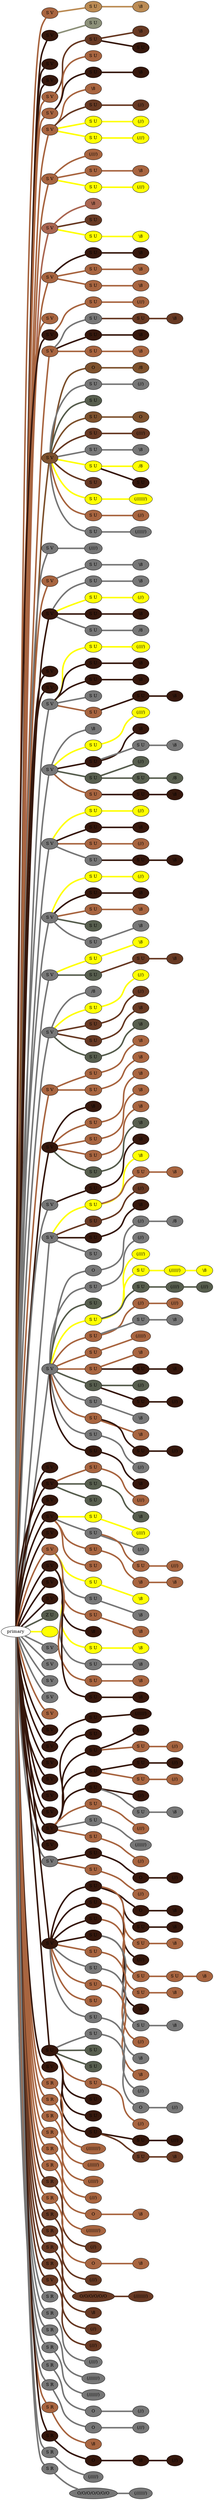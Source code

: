 graph {
 graph [rankdir=LR]
"primary" -- "1" [penwidth=5,color="#A86540"]
"1" [label="S V", style=filled, fillcolor="#A86540"]
"1" -- "1s1" [penwidth=5,color="#BB8B54"]
"1s1" [label="S U", style=filled, fillcolor="#BB8B54"]
"1s1" -- "1s1:0" [penwidth=5,color="#BB8B54"]
"1s1:0" [label="\\8", style=filled, fillcolor="#BB8B54"]
"primary" -- "2" [penwidth=5,color="#35170C"]
"2" [label="S V", style=filled, fillcolor="#35170C"]
"2" -- "2s1" [penwidth=5,color="#8D917A"]
"2s1" [label="S U", style=filled, fillcolor="#8D917A"]
"primary" -- "3" [penwidth=5,color="#35170C"]
"3" [label="S V", style=filled, fillcolor="#35170C"]
"primary" -- "4" [penwidth=5,color="#35170C"]
"4" [label="S V", style=filled, fillcolor="#35170C"]
"primary" -- "5" [penwidth=5,color="#A86540"]
"5" [label="S V", style=filled, fillcolor="#A86540"]
"5" -- "5s1" [penwidth=5,color="#673923"]
"5s1" [label="S U", style=filled, fillcolor="#673923"]
"5s1" -- "5s1:0" [penwidth=5,color="#673923"]
"5s1:0" [label="\\8", style=filled, fillcolor="#673923"]
"5s1" -- "5s1s1" [penwidth=5,color="#35170C"]
"5s1s1" [label="S U", style=filled, fillcolor="#35170C"]
"primary" -- "6" [penwidth=5,color="#A86540"]
"6" [label="S V", style=filled, fillcolor="#A86540"]
"6" -- "6s1" [penwidth=5,color="#A86540"]
"6s1" [label="S U", style=filled, fillcolor="#A86540"]
"6" -- "6s2" [penwidth=5,color="#35170C"]
"6s2" [label="S U", style=filled, fillcolor="#35170C"]
"6s2" -- "6s2:0" [penwidth=5,color="#35170C"]
"6s2:0" [label="\\8", style=filled, fillcolor="#35170C"]
"primary" -- "7" [penwidth=5,color="#A86540"]
"7" [label="S V", style=filled, fillcolor="#A86540"]
"7" -- "7:0" [penwidth=5,color="#A86540"]
"7:0" [label="\\8", style=filled, fillcolor="#A86540"]
"7" -- "7s1" [penwidth=5,color="#673923"]
"7s1" [label="S U", style=filled, fillcolor="#673923"]
"7s1" -- "7s1:0" [penwidth=5,color="#673923"]
"7s1:0" [label="(//)", style=filled, fillcolor="#673923"]
"7" -- "7s2" [penwidth=5,color=yellow]
"7s2" [label="S U", style=filled, fillcolor=yellow]
"7s2" -- "7s2:0" [penwidth=5,color=yellow]
"7s2:0" [label="(//)", style=filled, fillcolor=yellow]
"7" -- "7s3" [penwidth=5,color=yellow]
"7s3" [label="S U", style=filled, fillcolor=yellow]
"7s3" -- "7s3:0" [penwidth=5,color=yellow]
"7s3:0" [label="(///)", style=filled, fillcolor=yellow]
"primary" -- "8" [penwidth=5,color="#A86540"]
"8" [label="S V", style=filled, fillcolor="#A86540"]
"8" -- "8:0" [penwidth=5,color="#A86540"]
"8:0" [label="(////)", style=filled, fillcolor="#A86540"]
"8" -- "8s1" [penwidth=5,color="#A86540"]
"8s1" [label="S U", style=filled, fillcolor="#A86540"]
"8s1" -- "8s1:0" [penwidth=5,color="#A86540"]
"8s1:0" [label="\\8", style=filled, fillcolor="#A86540"]
"8" -- "8s2" [penwidth=5,color=yellow]
"8s2" [label="S U", style=filled, fillcolor=yellow]
"8s2" -- "8s2:0" [penwidth=5,color=yellow]
"8s2:0" [label="(///)", style=filled, fillcolor=yellow]
"primary" -- "9" [penwidth=5,color="#AA6651"]
"9" [label="S V", style=filled, fillcolor="#AA6651"]
"9" -- "9:0" [penwidth=5,color="#AA6651"]
"9:0" [label="\\8", style=filled, fillcolor="#AA6651"]
"9" -- "9s1" [penwidth=5,color="#673923"]
"9s1" [label="S U", style=filled, fillcolor="#673923"]
"9" -- "9s2" [penwidth=5,color=yellow]
"9s2" [label="S U", style=filled, fillcolor=yellow]
"9s2" -- "9s2:0" [penwidth=5,color=yellow]
"9s2:0" [label="\\8", style=filled, fillcolor=yellow]
"primary" -- "10" [penwidth=5,color="#A86540"]
"10" [label="S V", style=filled, fillcolor="#A86540"]
"10" -- "10s1" [penwidth=5,color="#35170C"]
"10s1" [label="S U", style=filled, fillcolor="#35170C"]
"10s1" -- "10s1:0" [penwidth=5,color="#35170C"]
"10s1:0" [label="\\8", style=filled, fillcolor="#35170C"]
"10" -- "10s2" [penwidth=5,color="#A86540"]
"10s2" [label="S U", style=filled, fillcolor="#A86540"]
"10s2" -- "10s2:0" [penwidth=5,color="#A86540"]
"10s2:0" [label="\\8", style=filled, fillcolor="#A86540"]
"10" -- "10s3" [penwidth=5,color="#A86540"]
"10s3" [label="S U", style=filled, fillcolor="#A86540"]
"10s3" -- "10s3:0" [penwidth=5,color="#A86540"]
"10s3:0" [label="\\8", style=filled, fillcolor="#A86540"]
"primary" -- "11" [penwidth=5,color="#A86540"]
"11" [label="S V", style=filled, fillcolor="#A86540"]
"primary" -- "12" [penwidth=5,color="#35170C"]
"12" [label="S V", style=filled, fillcolor="#35170C"]
"12" -- "12s1" [penwidth=5,color="#A86540"]
"12s1" [label="S U", style=filled, fillcolor="#A86540"]
"12s1" -- "12s1:0" [penwidth=5,color="#A86540"]
"12s1:0" [label="(///)", style=filled, fillcolor="#A86540"]
"primary" -- "13" [penwidth=5,color="#A86540"]
"13" [label="S V", style=filled, fillcolor="#A86540"]
"13" -- "13s1" [penwidth=5,color="#777777"]
"13s1" [label="S U", style=filled, fillcolor="#777777"]
"13s1" -- "13s1s1" [penwidth=5,color="#673923"]
"13s1s1" [label="S U", style=filled, fillcolor="#673923"]
"13s1s1" -- "13s1s1:0" [penwidth=5,color="#673923"]
"13s1s1:0" [label="\\8", style=filled, fillcolor="#673923"]
"13" -- "13s2" [penwidth=5,color="#35170C"]
"13s2" [label="S U", style=filled, fillcolor="#35170C"]
"13s2" -- "13s2:0" [penwidth=5,color="#35170C"]
"13s2:0" [label="\\8", style=filled, fillcolor="#35170C"]
"13" -- "13s3" [penwidth=5,color="#A86540"]
"13s3" [label="S U", style=filled, fillcolor="#A86540"]
"13s3" -- "13s3:0" [penwidth=5,color="#A86540"]
"13s3:0" [label="\\8", style=filled, fillcolor="#A86540"]
"primary" -- "14" [penwidth=5,color="#7D512D"]
"14" [label="S V", style=filled, fillcolor="#7D512D"]
"14" -- "14:0" [penwidth=5,color="#7D512D"]
"14:0" [label="O", style=filled, fillcolor="#7D512D"]
"14:0" -- "14:1" [penwidth=5,color="#7D512D"]
"14:1" [label="/8", style=filled, fillcolor="#7D512D"]
"14" -- "14s1" [penwidth=5,color="#777777"]
"14s1" [label="S U", style=filled, fillcolor="#777777"]
"14s1" -- "14s1:0" [penwidth=5,color="#777777"]
"14s1:0" [label="(//)", style=filled, fillcolor="#777777"]
"14" -- "14s2" [penwidth=5,color="#575E4E"]
"14s2" [label="S U", style=filled, fillcolor="#575E4E"]
"14" -- "14s3" [penwidth=5,color="#7D512D"]
"14s3" [label="S U", style=filled, fillcolor="#7D512D"]
"14s3" -- "14s3:0" [penwidth=5,color="#7D512D"]
"14s3:0" [label="O", style=filled, fillcolor="#7D512D"]
"14" -- "14s4" [penwidth=5,color="#673923"]
"14s4" [label="S U", style=filled, fillcolor="#673923"]
"14s4" -- "14s4:0" [penwidth=5,color="#673923"]
"14s4:0" [label="(////)", style=filled, fillcolor="#673923"]
"14" -- "14s5" [penwidth=5,color="#777777"]
"14s5" [label="S U", style=filled, fillcolor="#777777"]
"14s5" -- "14s5:0" [penwidth=5,color="#777777"]
"14s5:0" [label="\\8", style=filled, fillcolor="#777777"]
"14" -- "14s6" [penwidth=5,color=yellow]
"14s6" [label="S U", style=filled, fillcolor=yellow]
"14s6" -- "14s6:0" [penwidth=5,color=yellow]
"14s6:0" [label="/8", style=filled, fillcolor=yellow]
"14s6" -- "14s6s1" [penwidth=5,color="#35170C"]
"14s6s1" [label="S U", style=filled, fillcolor="#35170C"]
"14" -- "14s7" [penwidth=5,color="#673923"]
"14s7" [label="S U", style=filled, fillcolor="#673923"]
"14" -- "14s8" [penwidth=5,color=yellow]
"14s8" [label="S U", style=filled, fillcolor=yellow]
"14s8" -- "14s8:0" [penwidth=5,color=yellow]
"14s8:0" [label="(///////)", style=filled, fillcolor=yellow]
"14" -- "14s9" [penwidth=5,color="#A86540"]
"14s9" [label="S U", style=filled, fillcolor="#A86540"]
"14s9" -- "14s9:0" [penwidth=5,color="#A86540"]
"14s9:0" [label="(//)", style=filled, fillcolor="#A86540"]
"14" -- "14s10" [penwidth=5,color="#777777"]
"14s10" [label="S U", style=filled, fillcolor="#777777"]
"14s10" -- "14s10:0" [penwidth=5,color="#777777"]
"14s10:0" [label="(//////)", style=filled, fillcolor="#777777"]
"primary" -- "15" [penwidth=5,color="#777777"]
"15" [label="S V", style=filled, fillcolor="#777777"]
"15" -- "15:0" [penwidth=5,color="#777777"]
"15:0" [label="(////)", style=filled, fillcolor="#777777"]
"primary" -- "16" [penwidth=5,color="#A86540"]
"16" [label="S V", style=filled, fillcolor="#A86540"]
"16" -- "16s1" [penwidth=5,color="#777777"]
"16s1" [label="S U", style=filled, fillcolor="#777777"]
"16s1" -- "16s1:0" [penwidth=5,color="#777777"]
"16s1:0" [label="\\8", style=filled, fillcolor="#777777"]
"primary" -- "17" [penwidth=5,color="#35170C"]
"17" [label="S V", style=filled, fillcolor="#35170C"]
"17" -- "17s1" [penwidth=5,color="#777777"]
"17s1" [label="S U", style=filled, fillcolor="#777777"]
"17s1" -- "17s1:0" [penwidth=5,color="#777777"]
"17s1:0" [label="\\8", style=filled, fillcolor="#777777"]
"17" -- "17s2" [penwidth=5,color=yellow]
"17s2" [label="S U", style=filled, fillcolor=yellow]
"17s2" -- "17s2:0" [penwidth=5,color=yellow]
"17s2:0" [label="(//)", style=filled, fillcolor=yellow]
"17" -- "17s3" [penwidth=5,color="#35170C"]
"17s3" [label="S U", style=filled, fillcolor="#35170C"]
"17s3" -- "17s3:0" [penwidth=5,color="#35170C"]
"17s3:0" [label="\\8", style=filled, fillcolor="#35170C"]
"17" -- "17s4" [penwidth=5,color="#777777"]
"17s4" [label="S U", style=filled, fillcolor="#777777"]
"17s4" -- "17s4:0" [penwidth=5,color="#777777"]
"17s4:0" [label="/8", style=filled, fillcolor="#777777"]
"primary" -- "18" [penwidth=5,color="#35170C"]
"18" [label="S V", style=filled, fillcolor="#35170C"]
"primary" -- "19" [penwidth=5,color="#35170C"]
"19" [label="S V", style=filled, fillcolor="#35170C"]
"primary" -- "20" [penwidth=5,color="#777777"]
"20" [label="S V", style=filled, fillcolor="#777777"]
"20" -- "20s1" [penwidth=5,color=yellow]
"20s1" [label="S U", style=filled, fillcolor=yellow]
"20s1" -- "20s1:0" [penwidth=5,color=yellow]
"20s1:0" [label="(////)", style=filled, fillcolor=yellow]
"20" -- "20s2" [penwidth=5,color="#35170C"]
"20s2" [label="S U", style=filled, fillcolor="#35170C"]
"20s2" -- "20s2:0" [penwidth=5,color="#35170C"]
"20s2:0" [label="\\8", style=filled, fillcolor="#35170C"]
"20" -- "20s3" [penwidth=5,color="#35170C"]
"20s3" [label="S U", style=filled, fillcolor="#35170C"]
"20s3" -- "20s3:0" [penwidth=5,color="#35170C"]
"20s3:0" [label="\\8", style=filled, fillcolor="#35170C"]
"20" -- "20s4" [penwidth=5,color="#777777"]
"20s4" [label="S U", style=filled, fillcolor="#777777"]
"20" -- "20s5" [penwidth=5,color="#A86540"]
"20s5" [label="S U", style=filled, fillcolor="#A86540"]
"20s5" -- "20s5s1" [penwidth=5,color="#35170C"]
"20s5s1" [label="S U", style=filled, fillcolor="#35170C"]
"20s5s1" -- "20s5s1:0" [penwidth=5,color="#35170C"]
"20s5s1:0" [label="\\8", style=filled, fillcolor="#35170C"]
"primary" -- "21" [penwidth=5,color="#777777"]
"21" [label="S V", style=filled, fillcolor="#777777"]
"21" -- "21:0" [penwidth=5,color="#777777"]
"21:0" [label="\\8", style=filled, fillcolor="#777777"]
"21" -- "21s1" [penwidth=5,color=yellow]
"21s1" [label="S U", style=filled, fillcolor=yellow]
"21s1" -- "21s1:0" [penwidth=5,color=yellow]
"21s1:0" [label="(////)", style=filled, fillcolor=yellow]
"21" -- "21s2" [penwidth=5,color="#35170C"]
"21s2" [label="S U", style=filled, fillcolor="#35170C"]
"21s2" -- "21s2:0" [penwidth=5,color="#35170C"]
"21s2:0" [label="\\8", style=filled, fillcolor="#35170C"]
"21s2" -- "21s2s1" [penwidth=5,color="#777777"]
"21s2s1" [label="S U", style=filled, fillcolor="#777777"]
"21s2s1" -- "21s2s1:0" [penwidth=5,color="#777777"]
"21s2s1:0" [label="\\8", style=filled, fillcolor="#777777"]
"21" -- "21s3" [penwidth=5,color="#575E4E"]
"21s3" [label="S U", style=filled, fillcolor="#575E4E"]
"21s3" -- "21s3:0" [penwidth=5,color="#575E4E"]
"21s3:0" [label="(//)", style=filled, fillcolor="#575E4E"]
"21s3" -- "21s3s1" [penwidth=5,color="#575E4E"]
"21s3s1" [label="S U", style=filled, fillcolor="#575E4E"]
"21s3s1" -- "21s3s1:0" [penwidth=5,color="#575E4E"]
"21s3s1:0" [label="/8", style=filled, fillcolor="#575E4E"]
"21" -- "21s4" [penwidth=5,color="#A86540"]
"21s4" [label="S U", style=filled, fillcolor="#A86540"]
"21s4" -- "21s4s1" [penwidth=5,color="#35170C"]
"21s4s1" [label="S U", style=filled, fillcolor="#35170C"]
"21s4s1" -- "21s4s1:0" [penwidth=5,color="#35170C"]
"21s4s1:0" [label="\\8", style=filled, fillcolor="#35170C"]
"primary" -- "22" [penwidth=5,color="#777777"]
"22" [label="S V", style=filled, fillcolor="#777777"]
"22" -- "22s1" [penwidth=5,color=yellow]
"22s1" [label="S U", style=filled, fillcolor=yellow]
"22s1" -- "22s1:0" [penwidth=5,color=yellow]
"22s1:0" [label="(//)", style=filled, fillcolor=yellow]
"22" -- "22s2" [penwidth=5,color="#35170C"]
"22s2" [label="S U", style=filled, fillcolor="#35170C"]
"22s2" -- "22s2:0" [penwidth=5,color="#35170C"]
"22s2:0" [label="\\8", style=filled, fillcolor="#35170C"]
"22" -- "22s3" [penwidth=5,color="#A86540"]
"22s3" [label="S U", style=filled, fillcolor="#A86540"]
"22s3" -- "22s3:0" [penwidth=5,color="#A86540"]
"22s3:0" [label="(//)", style=filled, fillcolor="#A86540"]
"22" -- "22s4" [penwidth=5,color="#777777"]
"22s4" [label="S U", style=filled, fillcolor="#777777"]
"22s4" -- "22s4s1" [penwidth=5,color="#35170C"]
"22s4s1" [label="S U", style=filled, fillcolor="#35170C"]
"22s4s1" -- "22s4s1:0" [penwidth=5,color="#35170C"]
"22s4s1:0" [label="\\8", style=filled, fillcolor="#35170C"]
"primary" -- "23" [penwidth=5,color="#777777"]
"23" [label="S V", style=filled, fillcolor="#777777"]
"23" -- "23s1" [penwidth=5,color=yellow]
"23s1" [label="S U", style=filled, fillcolor=yellow]
"23s1" -- "23s1:0" [penwidth=5,color=yellow]
"23s1:0" [label="(//)", style=filled, fillcolor=yellow]
"23" -- "23s2" [penwidth=5,color="#35170C"]
"23s2" [label="S U", style=filled, fillcolor="#35170C"]
"23s2" -- "23s2:0" [penwidth=5,color="#35170C"]
"23s2:0" [label="\\8", style=filled, fillcolor="#35170C"]
"23" -- "23s3" [penwidth=5,color="#A86540"]
"23s3" [label="S U", style=filled, fillcolor="#A86540"]
"23s3" -- "23s3:0" [penwidth=5,color="#A86540"]
"23s3:0" [label="\\8", style=filled, fillcolor="#A86540"]
"23" -- "23s4" [penwidth=5,color="#575E4E"]
"23s4" [label="S U", style=filled, fillcolor="#575E4E"]
"23" -- "23s5" [penwidth=5,color="#777777"]
"23s5" [label="S U", style=filled, fillcolor="#777777"]
"23s5" -- "23s5:0" [penwidth=5,color="#777777"]
"23s5:0" [label="\\8", style=filled, fillcolor="#777777"]
"primary" -- "24" [penwidth=5,color="#777777"]
"24" [label="S V", style=filled, fillcolor="#777777"]
"24" -- "24s1" [penwidth=5,color=yellow]
"24s1" [label="S U", style=filled, fillcolor=yellow]
"24s1" -- "24s1:0" [penwidth=5,color=yellow]
"24s1:0" [label="\\8", style=filled, fillcolor=yellow]
"24" -- "24s2" [penwidth=5,color="#575E4E"]
"24s2" [label="S U", style=filled, fillcolor="#575E4E"]
"24s2" -- "24s2s1" [penwidth=5,color="#673923"]
"24s2s1" [label="S U", style=filled, fillcolor="#673923"]
"24s2s1" -- "24s2s1:0" [penwidth=5,color="#673923"]
"24s2s1:0" [label="\\8", style=filled, fillcolor="#673923"]
"primary" -- "25" [penwidth=5,color="#777777"]
"25" [label="S V", style=filled, fillcolor="#777777"]
"25" -- "25:0" [penwidth=5,color="#777777"]
"25:0" [label="/8", style=filled, fillcolor="#777777"]
"25" -- "25s1" [penwidth=5,color=yellow]
"25s1" [label="S U", style=filled, fillcolor=yellow]
"25s1" -- "25s1:0" [penwidth=5,color=yellow]
"25s1:0" [label="(//)", style=filled, fillcolor=yellow]
"25" -- "25s2" [penwidth=5,color="#673923"]
"25s2" [label="S U", style=filled, fillcolor="#673923"]
"25s2" -- "25s2:0" [penwidth=5,color="#673923"]
"25s2:0" [label="(//)", style=filled, fillcolor="#673923"]
"25" -- "25s3" [penwidth=5,color="#673923"]
"25s3" [label="S U", style=filled, fillcolor="#673923"]
"25s3" -- "25s3:0" [penwidth=5,color="#673923"]
"25s3:0" [label="\\8", style=filled, fillcolor="#673923"]
"25" -- "25s4" [penwidth=5,color="#575E4E"]
"25s4" [label="S U", style=filled, fillcolor="#575E4E"]
"25s4" -- "25s4:0" [penwidth=5,color="#575E4E"]
"25s4:0" [label="\\8", style=filled, fillcolor="#575E4E"]
"primary" -- "26" [penwidth=5,color="#A86540"]
"26" [label="S V", style=filled, fillcolor="#A86540"]
"26" -- "26s1" [penwidth=5,color="#A86540"]
"26s1" [label="S U", style=filled, fillcolor="#A86540"]
"26s1" -- "26s1:0" [penwidth=5,color="#A86540"]
"26s1:0" [label="\\8", style=filled, fillcolor="#A86540"]
"26" -- "26s2" [penwidth=5,color="#A86540"]
"26s2" [label="S U", style=filled, fillcolor="#A86540"]
"26s2" -- "26s2:0" [penwidth=5,color="#A86540"]
"26s2:0" [label="\\8", style=filled, fillcolor="#A86540"]
"primary" -- "27" [penwidth=5,color="#35170C"]
"27" [label="S V", style=filled, fillcolor="#35170C"]
"27" -- "27:0" [penwidth=5,color="#35170C"]
"27:0" [label="\\8", style=filled, fillcolor="#35170C"]
"27" -- "27s1" [penwidth=5,color="#A86540"]
"27s1" [label="S U", style=filled, fillcolor="#A86540"]
"27s1" -- "27s1:0" [penwidth=5,color="#A86540"]
"27s1:0" [label="\\8", style=filled, fillcolor="#A86540"]
"27" -- "27s2" [penwidth=5,color="#A86540"]
"27s2" [label="S U", style=filled, fillcolor="#A86540"]
"27s2" -- "27s2:0" [penwidth=5,color="#A86540"]
"27s2:0" [label="\\8", style=filled, fillcolor="#A86540"]
"27" -- "27s3" [penwidth=5,color="#A86540"]
"27s3" [label="S U", style=filled, fillcolor="#A86540"]
"27s3" -- "27s3:0" [penwidth=5,color="#A86540"]
"27s3:0" [label="\\8", style=filled, fillcolor="#A86540"]
"27" -- "27s4" [penwidth=5,color="#575E4E"]
"27s4" [label="S U", style=filled, fillcolor="#575E4E"]
"27s4" -- "27s4:0" [penwidth=5,color="#575E4E"]
"27s4:0" [label="\\8", style=filled, fillcolor="#575E4E"]
"primary" -- "28" [penwidth=5,color="#777777"]
"28" [label="S V", style=filled, fillcolor="#777777"]
"28" -- "28s1" [penwidth=5,color="#35170C"]
"28s1" [label="S U", style=filled, fillcolor="#35170C"]
"28s1" -- "28s1:0" [penwidth=5,color="#35170C"]
"28s1:0" [label="\\8", style=filled, fillcolor="#35170C"]
"primary" -- "29" [penwidth=5,color="#777777"]
"29" [label="S V", style=filled, fillcolor="#777777"]
"29" -- "29s1" [penwidth=5,color=yellow]
"29s1" [label="S U", style=filled, fillcolor=yellow]
"29s1" -- "29s1:0" [penwidth=5,color=yellow]
"29s1:0" [label="\\8", style=filled, fillcolor=yellow]
"29s1" -- "29s1s1" [penwidth=5,color="#A86540"]
"29s1s1" [label="S U", style=filled, fillcolor="#A86540"]
"29s1s1" -- "29s1s1:0" [penwidth=5,color="#A86540"]
"29s1s1:0" [label="\\8", style=filled, fillcolor="#A86540"]
"29" -- "29s2" [penwidth=5,color="#673923"]
"29s2" [label="S U", style=filled, fillcolor="#673923"]
"29s2" -- "29s2:0" [penwidth=5,color="#673923"]
"29s2:0" [label="(//)", style=filled, fillcolor="#673923"]
"29" -- "29s3" [penwidth=5,color="#35170C"]
"29s3" [label="S U", style=filled, fillcolor="#35170C"]
"29s3" -- "29s3:0" [penwidth=5,color="#35170C"]
"29s3:0" [label="\\8", style=filled, fillcolor="#35170C"]
"29" -- "29s4" [penwidth=5,color="#777777"]
"29s4" [label="S U", style=filled, fillcolor="#777777"]
"primary" -- "30" [penwidth=5,color="#777777"]
"30" [label="S V", style=filled, fillcolor="#777777"]
"30" -- "30:0" [penwidth=5,color="#777777"]
"30:0" [label="O", style=filled, fillcolor="#777777"]
"30:0" -- "30:1" [penwidth=5,color="#777777"]
"30:1" [label="(//)", style=filled, fillcolor="#777777"]
"30:1" -- "30:2" [penwidth=5,color="#777777"]
"30:2" [label="/8", style=filled, fillcolor="#777777"]
"30" -- "30s1" [penwidth=5,color="#777777"]
"30s1" [label="S U", style=filled, fillcolor="#777777"]
"30s1" -- "30s1:0" [penwidth=5,color="#777777"]
"30s1:0" [label="(//)", style=filled, fillcolor="#777777"]
"30" -- "30s2" [penwidth=5,color="#575E4E"]
"30s2" [label="S U", style=filled, fillcolor="#575E4E"]
"30" -- "30s3" [penwidth=5,color=yellow]
"30s3" [label="S U", style=filled, fillcolor=yellow]
"30s3" -- "30s3:0" [penwidth=5,color=yellow]
"30s3:0" [label="(////)", style=filled, fillcolor=yellow]
"30s3" -- "30s3s1" [penwidth=5,color=yellow]
"30s3s1" [label="S U", style=filled, fillcolor=yellow]
"30s3s1" -- "30s3s1:0" [penwidth=5,color=yellow]
"30s3s1:0" [label="(//////)", style=filled, fillcolor=yellow]
"30s3s1:0" -- "30s3s1:1" [penwidth=5,color=yellow]
"30s3s1:1" [label="\\8", style=filled, fillcolor=yellow]
"30s3" -- "30s3s2" [penwidth=5,color="#575E4E"]
"30s3s2" [label="S U", style=filled, fillcolor="#575E4E"]
"30s3s2" -- "30s3s2:0" [penwidth=5,color="#575E4E"]
"30s3s2:0" [label="(////)", style=filled, fillcolor="#575E4E"]
"30s3s2:0" -- "30s3s2:1" [penwidth=5,color="#575E4E"]
"30s3s2:1" [label="(///)", style=filled, fillcolor="#575E4E"]
"30" -- "30s4" [penwidth=5,color="#A86540"]
"30s4" [label="S U", style=filled, fillcolor="#A86540"]
"30s4" -- "30s4:0" [penwidth=5,color="#A86540"]
"30s4:0" [label="(//)", style=filled, fillcolor="#A86540"]
"30s4:0" -- "30s4:1" [penwidth=5,color="#A86540"]
"30s4:1" [label="(///)", style=filled, fillcolor="#A86540"]
"30s4" -- "30s4s1" [penwidth=5,color="#777777"]
"30s4s1" [label="S U", style=filled, fillcolor="#777777"]
"30s4s1" -- "30s4s1:0" [penwidth=5,color="#777777"]
"30s4s1:0" [label="\\8", style=filled, fillcolor="#777777"]
"30" -- "30s5" [penwidth=5,color="#A86540"]
"30s5" [label="S U", style=filled, fillcolor="#A86540"]
"30s5" -- "30s5:0" [penwidth=5,color="#A86540"]
"30s5:0" [label="(/////)", style=filled, fillcolor="#A86540"]
"30" -- "30s6" [penwidth=5,color="#A86540"]
"30s6" [label="S U", style=filled, fillcolor="#A86540"]
"30s6" -- "30s6:0" [penwidth=5,color="#A86540"]
"30s6:0" [label="\\8", style=filled, fillcolor="#A86540"]
"30s6" -- "30s6s1" [penwidth=5,color="#35170C"]
"30s6s1" [label="S U", style=filled, fillcolor="#35170C"]
"30s6s1" -- "30s6s1:0" [penwidth=5,color="#35170C"]
"30s6s1:0" [label="\\8", style=filled, fillcolor="#35170C"]
"30" -- "30s7" [penwidth=5,color="#575E4E"]
"30s7" [label="S U", style=filled, fillcolor="#575E4E"]
"30s7" -- "30s7:0" [penwidth=5,color="#575E4E"]
"30s7:0" [label="(//)", style=filled, fillcolor="#575E4E"]
"30s7" -- "30s7s1" [penwidth=5,color="#35170C"]
"30s7s1" [label="S U", style=filled, fillcolor="#35170C"]
"30s7s1" -- "30s7s1:0" [penwidth=5,color="#35170C"]
"30s7s1:0" [label="(//)", style=filled, fillcolor="#35170C"]
"30" -- "30s8" [penwidth=5,color="#777777"]
"30s8" [label="S U", style=filled, fillcolor="#777777"]
"30s8" -- "30s8:0" [penwidth=5,color="#777777"]
"30s8:0" [label="\\8", style=filled, fillcolor="#777777"]
"30" -- "30s9" [penwidth=5,color="#A86540"]
"30s9" [label="S U", style=filled, fillcolor="#A86540"]
"30s9" -- "30s9:0" [penwidth=5,color="#A86540"]
"30s9:0" [label="\\8", style=filled, fillcolor="#A86540"]
"30s9" -- "30s9s1" [penwidth=5,color="#35170C"]
"30s9s1" [label="S U", style=filled, fillcolor="#35170C"]
"30s9s1" -- "30s9s1:0" [penwidth=5,color="#35170C"]
"30s9s1:0" [label="(//)", style=filled, fillcolor="#35170C"]
"30" -- "30s10" [penwidth=5,color="#777777"]
"30s10" [label="S U", style=filled, fillcolor="#777777"]
"30s10" -- "30s10:0" [penwidth=5,color="#777777"]
"30s10:0" [label="(//)", style=filled, fillcolor="#777777"]
"30" -- "30s11" [penwidth=5,color="#35170C"]
"30s11" [label="S U", style=filled, fillcolor="#35170C"]
"30s11" -- "30s11:0" [penwidth=5,color="#35170C"]
"30s11:0" [label="\\8", style=filled, fillcolor="#35170C"]
"primary" -- "31" [penwidth=5,color="#35170C"]
"31" [label="S V", style=filled, fillcolor="#35170C"]
"primary" -- "32" [penwidth=5,color="#35170C"]
"32" [label="S V", style=filled, fillcolor="#35170C"]
"32" -- "32s1" [penwidth=5,color="#A86540"]
"32s1" [label="S U", style=filled, fillcolor="#A86540"]
"32s1" -- "32s1:0" [penwidth=5,color="#A86540"]
"32s1:0" [label="(///)", style=filled, fillcolor="#A86540"]
"32" -- "32s2" [penwidth=5,color="#575E4E"]
"32s2" [label="S U", style=filled, fillcolor="#575E4E"]
"32s2" -- "32s2:0" [penwidth=5,color="#575E4E"]
"32s2:0" [label="\\8", style=filled, fillcolor="#575E4E"]
"32" -- "32s3" [penwidth=5,color="#575E4E"]
"32s3" [label="S U", style=filled, fillcolor="#575E4E"]
"primary" -- "33" [penwidth=5,color="#35170C"]
"33" [label="S V", style=filled, fillcolor="#35170C"]
"primary" -- "34" [penwidth=5,color="#35170C"]
"34" [label="S V", style=filled, fillcolor="#35170C"]
"34" -- "34s1" [penwidth=5,color=yellow]
"34s1" [label="S U", style=filled, fillcolor=yellow]
"34s1" -- "34s1:0" [penwidth=5,color=yellow]
"34s1:0" [label="(////)", style=filled, fillcolor=yellow]
"34" -- "34s2" [penwidth=5,color="#777777"]
"34s2" [label="S U", style=filled, fillcolor="#777777"]
"34s2" -- "34s2:0" [penwidth=5,color="#777777"]
"34s2:0" [label="(//)", style=filled, fillcolor="#777777"]
"34s2" -- "34s2s1" [penwidth=5,color="#A86540"]
"34s2s1" [label="S U", style=filled, fillcolor="#A86540"]
"34s2s1" -- "34s2s1:0" [penwidth=5,color="#A86540"]
"34s2s1:0" [label="(///)", style=filled, fillcolor="#A86540"]
"34" -- "34s3" [penwidth=5,color="#A86540"]
"34s3" [label="S U", style=filled, fillcolor="#A86540"]
"34s3" -- "34s3:0" [penwidth=5,color="#A86540"]
"34s3:0" [label="\\8", style=filled, fillcolor="#A86540"]
"34s3:0" -- "34s3:1" [penwidth=5,color="#A86540"]
"34s3:1" [label="\\8", style=filled, fillcolor="#A86540"]
"34" -- "34s4" [penwidth=5,color="#A86540"]
"34s4" [label="S U", style=filled, fillcolor="#A86540"]
"primary" -- "35" [penwidth=5,color="#35170C"]
"35" [label="S V", style=filled, fillcolor="#35170C"]
"primary" -- "36" [penwidth=5,color="#A86540"]
"36" [label="S V", style=filled, fillcolor="#A86540"]
"36" -- "36s1" [penwidth=5,color=yellow]
"36s1" [label="S U", style=filled, fillcolor=yellow]
"36s1" -- "36s1:0" [penwidth=5,color=yellow]
"36s1:0" [label="\\8", style=filled, fillcolor=yellow]
"36" -- "36s2" [penwidth=5,color="#777777"]
"36s2" [label="S U", style=filled, fillcolor="#777777"]
"36s2" -- "36s2:0" [penwidth=5,color="#777777"]
"36s2:0" [label="\\8", style=filled, fillcolor="#777777"]
"36" -- "36s3" [penwidth=5,color="#A86540"]
"36s3" [label="S U", style=filled, fillcolor="#A86540"]
"36s3" -- "36s3:0" [penwidth=5,color="#A86540"]
"36s3:0" [label="\\8", style=filled, fillcolor="#A86540"]
"primary" -- "37" [penwidth=5,color="#35170C"]
"37" [label="S V", style=filled, fillcolor="#35170C"]
"37" -- "37:0" [penwidth=5,color="#35170C"]
"37:0" [label="\\8", style=filled, fillcolor="#35170C"]
"37" -- "37s1" [penwidth=5,color=yellow]
"37s1" [label="S U", style=filled, fillcolor=yellow]
"37s1" -- "37s1:0" [penwidth=5,color=yellow]
"37s1:0" [label="\\8", style=filled, fillcolor=yellow]
"37" -- "37s2" [penwidth=5,color="#777777"]
"37s2" [label="S U", style=filled, fillcolor="#777777"]
"37s2" -- "37s2:0" [penwidth=5,color="#777777"]
"37s2:0" [label="\\8", style=filled, fillcolor="#777777"]
"37" -- "37s3" [penwidth=5,color="#A86540"]
"37s3" [label="S U", style=filled, fillcolor="#A86540"]
"37s3" -- "37s3:0" [penwidth=5,color="#A86540"]
"37s3:0" [label="\\8", style=filled, fillcolor="#A86540"]
"37" -- "37s4" [penwidth=5,color="#35170C"]
"37s4" [label="S U", style=filled, fillcolor="#35170C"]
"37s4" -- "37s4:0" [penwidth=5,color="#35170C"]
"37s4:0" [label="\\8", style=filled, fillcolor="#35170C"]
"primary" -- "38" [penwidth=5,color="#35170C"]
"38" [label="S V", style=filled, fillcolor="#35170C"]
"primary" -- "39" [penwidth=5,color="#35170C"]
"39" [label="S V", style=filled, fillcolor="#35170C"]
"primary" -- "40" [penwidth=5,color="#575E4E"]
"40" [label="Z U", style=filled, fillcolor="#575E4E"]
"primary" -- "M1" [penwidth=5,color=yellow]
"M1" [label=" ", style=filled, fillcolor=yellow]
"primary" -- "41" [penwidth=5,color="#777777"]
"41" [label="S V", style=filled, fillcolor="#777777"]
"primary" -- "42" [penwidth=5,color="#777777"]
"42" [label="S V", style=filled, fillcolor="#777777"]
"primary" -- "43" [penwidth=5,color="#777777"]
"43" [label="S V", style=filled, fillcolor="#777777"]
"primary" -- "44" [penwidth=5,color="#777777"]
"44" [label="S V", style=filled, fillcolor="#777777"]
"primary" -- "45" [penwidth=5,color="#A86540"]
"45" [label="S V", style=filled, fillcolor="#A86540"]
"primary" -- "46" [penwidth=5,color="#35170C"]
"46" [label="S V", style=filled, fillcolor="#35170C"]
"primary" -- "47" [penwidth=5,color="#35170C"]
"47" [label="S V", style=filled, fillcolor="#35170C"]
"47" -- "47s1" [penwidth=5,color="#35170C"]
"47s1" [label="S U", style=filled, fillcolor="#35170C"]
"47s1" -- "47s1:0" [penwidth=5,color="#35170C"]
"47s1:0" [label="(//////)", style=filled, fillcolor="#35170C"]
"primary" -- "48" [penwidth=5,color="#35170C"]
"48" [label="S V", style=filled, fillcolor="#35170C"]
"primary" -- "49" [penwidth=5,color="#35170C"]
"49" [label="S V", style=filled, fillcolor="#35170C"]
"primary" -- "50" [penwidth=5,color="#35170C"]
"50" [label="S V", style=filled, fillcolor="#35170C"]
"primary" -- "51" [penwidth=5,color="#35170C"]
"51" [label="S V", style=filled, fillcolor="#35170C"]
"primary" -- "52" [penwidth=5,color="#35170C"]
"52" [label="S V", style=filled, fillcolor="#35170C"]
"52" -- "52s1" [penwidth=5,color="#35170C"]
"52s1" [label="S U", style=filled, fillcolor="#35170C"]
"52" -- "52s2" [penwidth=5,color="#35170C"]
"52s2" [label="S U", style=filled, fillcolor="#35170C"]
"52s2" -- "52s2:0" [penwidth=5,color="#35170C"]
"52s2:0" [label="(///)", style=filled, fillcolor="#35170C"]
"52s2" -- "52s2s1" [penwidth=5,color="#A86540"]
"52s2s1" [label="S U", style=filled, fillcolor="#A86540"]
"52s2s1" -- "52s2s1:0" [penwidth=5,color="#A86540"]
"52s2s1:0" [label="(//)", style=filled, fillcolor="#A86540"]
"52" -- "52s3" [penwidth=5,color="#35170C"]
"52s3" [label="S U", style=filled, fillcolor="#35170C"]
"52s3" -- "52s3s1" [penwidth=5,color="#35170C"]
"52s3s1" [label="S U", style=filled, fillcolor="#35170C"]
"52s3s1" -- "52s3s1:0" [penwidth=5,color="#35170C"]
"52s3s1:0" [label="(//)", style=filled, fillcolor="#35170C"]
"52s3" -- "52s3s2" [penwidth=5,color="#A86540"]
"52s3s2" [label="S U", style=filled, fillcolor="#A86540"]
"52s3s2" -- "52s3s2:0" [penwidth=5,color="#A86540"]
"52s3s2:0" [label="(//)", style=filled, fillcolor="#A86540"]
"52" -- "52s4" [penwidth=5,color="#35170C"]
"52s4" [label="S U", style=filled, fillcolor="#35170C"]
"52s4" -- "52s4:0" [penwidth=5,color="#35170C"]
"52s4:0" [label="(//)", style=filled, fillcolor="#35170C"]
"52s4" -- "52s4s1" [penwidth=5,color="#777777"]
"52s4s1" [label="S U", style=filled, fillcolor="#777777"]
"52s4s1" -- "52s4s1:0" [penwidth=5,color="#777777"]
"52s4s1:0" [label="\\8", style=filled, fillcolor="#777777"]
"52" -- "52s5" [penwidth=5,color="#A86540"]
"52s5" [label="S U", style=filled, fillcolor="#A86540"]
"52s5" -- "52s5:0" [penwidth=5,color="#A86540"]
"52s5:0" [label="(///)", style=filled, fillcolor="#A86540"]
"52" -- "52s6" [penwidth=5,color="#777777"]
"52s6" [label="S U", style=filled, fillcolor="#777777"]
"52s6" -- "52s6:0" [penwidth=5,color="#777777"]
"52s6:0" [label="(//////)", style=filled, fillcolor="#777777"]
"52" -- "52s7" [penwidth=5,color="#A86540"]
"52s7" [label="S U", style=filled, fillcolor="#A86540"]
"52s7" -- "52s7:0" [penwidth=5,color="#A86540"]
"52s7:0" [label="(//)", style=filled, fillcolor="#A86540"]
"primary" -- "53" [penwidth=5,color="#35170C"]
"53" [label="S V", style=filled, fillcolor="#35170C"]
"primary" -- "54" [penwidth=5,color="#777777"]
"54" [label="S V", style=filled, fillcolor="#777777"]
"54" -- "54s1" [penwidth=5,color="#35170C"]
"54s1" [label="S U", style=filled, fillcolor="#35170C"]
"54s1" -- "54s1:0" [penwidth=5,color="#35170C"]
"54s1:0" [label="O", style=filled, fillcolor="#35170C"]
"54s1:0" -- "54s1:1" [penwidth=5,color="#35170C"]
"54s1:1" [label="(//)", style=filled, fillcolor="#35170C"]
"54" -- "54s2" [penwidth=5,color="#A86540"]
"54s2" [label="S U", style=filled, fillcolor="#A86540"]
"54s2" -- "54s2:0" [penwidth=5,color="#A86540"]
"54s2:0" [label="(//)", style=filled, fillcolor="#A86540"]
"primary" -- "55" [penwidth=5,color="#35170C"]
"55" [label="S V", style=filled, fillcolor="#35170C"]
"55" -- "55s1" [penwidth=5,color="#35170C"]
"55s1" [label="S U", style=filled, fillcolor="#35170C"]
"55s1" -- "55s1:0" [penwidth=5,color="#35170C"]
"55s1:0" [label="O", style=filled, fillcolor="#35170C"]
"55s1:0" -- "55s1:1" [penwidth=5,color="#35170C"]
"55s1:1" [label="\\8", style=filled, fillcolor="#35170C"]
"55s1" -- "55s1s1" [penwidth=5,color="#35170C"]
"55s1s1" [label="S U", style=filled, fillcolor="#35170C"]
"55s1s1" -- "55s1s1:0" [penwidth=5,color="#35170C"]
"55s1s1:0" [label="\\8", style=filled, fillcolor="#35170C"]
"55s1" -- "55s1s2" [penwidth=5,color="#A86540"]
"55s1s2" [label="S U", style=filled, fillcolor="#A86540"]
"55s1s2" -- "55s1s2:0" [penwidth=5,color="#A86540"]
"55s1s2:0" [label="\\8", style=filled, fillcolor="#A86540"]
"55" -- "55s2" [penwidth=5,color="#35170C"]
"55s2" [label="S U", style=filled, fillcolor="#35170C"]
"55s2" -- "55s2:0" [penwidth=5,color="#35170C"]
"55s2:0" [label="(///)", style=filled, fillcolor="#35170C"]
"55s2" -- "55s2s1" [penwidth=5,color="#A86540"]
"55s2s1" [label="S U", style=filled, fillcolor="#A86540"]
"55s2s1" -- "55s2s1s1" [penwidth=5,color="#A86540"]
"55s2s1s1" [label="S U", style=filled, fillcolor="#A86540"]
"55s2s1s1" -- "55s2s1s1:0" [penwidth=5,color="#A86540"]
"55s2s1s1:0" [label="\\8", style=filled, fillcolor="#A86540"]
"55" -- "55s3" [penwidth=5,color="#35170C"]
"55s3" [label="S U", style=filled, fillcolor="#35170C"]
"55s3" -- "55s3s1" [penwidth=5,color="#A86540"]
"55s3s1" [label="S U", style=filled, fillcolor="#A86540"]
"55s3s1" -- "55s3s1:0" [penwidth=5,color="#A86540"]
"55s3s1:0" [label="\\8", style=filled, fillcolor="#A86540"]
"55" -- "55s4" [penwidth=5,color="#35170C"]
"55s4" [label="S U", style=filled, fillcolor="#35170C"]
"55s4" -- "55s4:0" [penwidth=5,color="#35170C"]
"55s4:0" [label="\\8", style=filled, fillcolor="#35170C"]
"55s4" -- "55s4s1" [penwidth=5,color="#777777"]
"55s4s1" [label="S U", style=filled, fillcolor="#777777"]
"55s4s1" -- "55s4s1:0" [penwidth=5,color="#777777"]
"55s4s1:0" [label="\\8", style=filled, fillcolor="#777777"]
"55" -- "55s5" [penwidth=5,color="#A86540"]
"55s5" [label="S U", style=filled, fillcolor="#A86540"]
"55s5" -- "55s5:0" [penwidth=5,color="#A86540"]
"55s5:0" [label="(//)", style=filled, fillcolor="#A86540"]
"55" -- "55s6" [penwidth=5,color="#777777"]
"55s6" [label="S U", style=filled, fillcolor="#777777"]
"55s6" -- "55s6:0" [penwidth=5,color="#777777"]
"55s6:0" [label="\\8", style=filled, fillcolor="#777777"]
"55" -- "55s7" [penwidth=5,color="#A86540"]
"55s7" [label="S U", style=filled, fillcolor="#A86540"]
"55s7" -- "55s7:0" [penwidth=5,color="#A86540"]
"55s7:0" [label="\\8", style=filled, fillcolor="#A86540"]
"55" -- "55s8" [penwidth=5,color="#A86540"]
"55s8" [label="S U", style=filled, fillcolor="#A86540"]
"55" -- "55s9" [penwidth=5,color="#777777"]
"55s9" [label="S U", style=filled, fillcolor="#777777"]
"55s9" -- "55s9:0" [penwidth=5,color="#777777"]
"55s9:0" [label="(//)", style=filled, fillcolor="#777777"]
"primary" -- "56" [penwidth=5,color="#35170C"]
"56" [label="S U", style=filled, fillcolor="#35170C"]
"56" -- "56s1" [penwidth=5,color="#777777"]
"56s1" [label="S U", style=filled, fillcolor="#777777"]
"56s1" -- "56s1:0" [penwidth=5,color="#777777"]
"56s1:0" [label="O", style=filled, fillcolor="#777777"]
"56s1:0" -- "56s1:1" [penwidth=5,color="#777777"]
"56s1:1" [label="(//)", style=filled, fillcolor="#777777"]
"56" -- "56s2" [penwidth=5,color="#575E4E"]
"56s2" [label="S U", style=filled, fillcolor="#575E4E"]
"56" -- "56s3" [penwidth=5,color="#575E4E"]
"56s3" [label="S U", style=filled, fillcolor="#575E4E"]
"56" -- "56s4" [penwidth=5,color="#A86540"]
"56s4" [label="S U", style=filled, fillcolor="#A86540"]
"56s4" -- "56s4:0" [penwidth=5,color="#A86540"]
"56s4:0" [label="(//)", style=filled, fillcolor="#A86540"]
"56" -- "56s5" [penwidth=5,color="#35170C"]
"56s5" [label="S U", style=filled, fillcolor="#35170C"]
"56" -- "56s6" [penwidth=5,color="#35170C"]
"56s6" [label="S U", style=filled, fillcolor="#35170C"]
"56" -- "56s7" [penwidth=5,color="#35170C"]
"56s7" [label="S U", style=filled, fillcolor="#35170C"]
"56s7" -- "56s7s1" [penwidth=5,color="#35170C"]
"56s7s1" [label="S U", style=filled, fillcolor="#35170C"]
"56s7s1" -- "56s7s1:0" [penwidth=5,color="#35170C"]
"56s7s1:0" [label="(///)", style=filled, fillcolor="#35170C"]
"56s7" -- "56s7s2" [penwidth=5,color="#673923"]
"56s7s2" [label="S U", style=filled, fillcolor="#673923"]
"56s7s2" -- "56s7s2:0" [penwidth=5,color="#673923"]
"56s7s2:0" [label="\\8", style=filled, fillcolor="#673923"]
"primary" -- "57" [penwidth=5,color="#35170C"]
"57" [label="S V", style=filled, fillcolor="#35170C"]
"primary" -- "58" [penwidth=5,color="#A86540"]
"58" [label="S R", style=filled, fillcolor="#A86540"]
"58" -- "58:0" [penwidth=5,color="#A86540"]
"58:0" [label="(////////)", style=filled, fillcolor="#A86540"]
"primary" -- "59" [penwidth=5,color="#A86540"]
"59" [label="S R", style=filled, fillcolor="#A86540"]
"59" -- "59:0" [penwidth=5,color="#A86540"]
"59:0" [label="(//////)", style=filled, fillcolor="#A86540"]
"primary" -- "60" [penwidth=5,color="#A86540"]
"60" [label="S R", style=filled, fillcolor="#A86540"]
"60" -- "60:0" [penwidth=5,color="#A86540"]
"60:0" [label="(/////)", style=filled, fillcolor="#A86540"]
"primary" -- "61" [penwidth=5,color="#A86540"]
"61" [label="S R", style=filled, fillcolor="#A86540"]
"61" -- "61:0" [penwidth=5,color="#A86540"]
"61:0" [label="(///)", style=filled, fillcolor="#A86540"]
"primary" -- "62" [penwidth=5,color="#A86540"]
"62" [label="S R", style=filled, fillcolor="#A86540"]
"62" -- "62:0" [penwidth=5,color="#A86540"]
"62:0" [label="O", style=filled, fillcolor="#A86540"]
"62:0" -- "62:1" [penwidth=5,color="#A86540"]
"62:1" [label="\\8", style=filled, fillcolor="#A86540"]
"primary" -- "63" [penwidth=5,color="#A86540"]
"63" [label="S R", style=filled, fillcolor="#A86540"]
"63" -- "63:0" [penwidth=5,color="#A86540"]
"63:0" [label="(////////)", style=filled, fillcolor="#A86540"]
"primary" -- "64" [penwidth=5,color="#673923"]
"64" [label="S R", style=filled, fillcolor="#673923"]
"64" -- "64:0" [penwidth=5,color="#673923"]
"64:0" [label="(//)", style=filled, fillcolor="#673923"]
"primary" -- "65" [penwidth=5,color="#A86540"]
"65" [label="S R", style=filled, fillcolor="#A86540"]
"65" -- "65:0" [penwidth=5,color="#A86540"]
"65:0" [label="O", style=filled, fillcolor="#A86540"]
"65:0" -- "65:1" [penwidth=5,color="#A86540"]
"65:1" [label="\\8", style=filled, fillcolor="#A86540"]
"primary" -- "66" [penwidth=5,color="#673923"]
"66" [label="S R", style=filled, fillcolor="#673923"]
"66" -- "66:0" [penwidth=5,color="#673923"]
"66:0" [label="(///)", style=filled, fillcolor="#673923"]
"primary" -- "67" [penwidth=5,color="#673923"]
"67" [label="S R", style=filled, fillcolor="#673923"]
"67" -- "67:0" [penwidth=5,color="#673923"]
"67:0" [label="O/O/O/O/O/O", style=filled, fillcolor="#673923"]
"67:0" -- "67:1" [penwidth=5,color="#673923"]
"67:1" [label="(////////)", style=filled, fillcolor="#673923"]
"primary" -- "68" [penwidth=5,color="#673923"]
"68" [label="S R", style=filled, fillcolor="#673923"]
"68" -- "68:0" [penwidth=5,color="#673923"]
"68:0" [label="\\8", style=filled, fillcolor="#673923"]
"primary" -- "69" [penwidth=5,color="#673923"]
"69" [label="S R", style=filled, fillcolor="#673923"]
"69" -- "69:0" [penwidth=5,color="#673923"]
"69:0" [label="(//)", style=filled, fillcolor="#673923"]
"primary" -- "70" [penwidth=5,color="#673923"]
"70" [label="S V", style=filled, fillcolor="#673923"]
"70" -- "70:0" [penwidth=5,color="#673923"]
"70:0" [label="(///)", style=filled, fillcolor="#673923"]
"primary" -- "71" [penwidth=5,color="#777777"]
"71" [label="S R", style=filled, fillcolor="#777777"]
"primary" -- "72" [penwidth=5,color="#777777"]
"72" [label="S R", style=filled, fillcolor="#777777"]
"72" -- "72:0" [penwidth=5,color="#777777"]
"72:0" [label="(////)", style=filled, fillcolor="#777777"]
"primary" -- "73" [penwidth=5,color="#777777"]
"73" [label="S R", style=filled, fillcolor="#777777"]
"73" -- "73:0" [penwidth=5,color="#777777"]
"73:0" [label="(///////)", style=filled, fillcolor="#777777"]
"primary" -- "74" [penwidth=5,color="#777777"]
"74" [label="S R", style=filled, fillcolor="#777777"]
"74" -- "74:0" [penwidth=5,color="#777777"]
"74:0" [label="(///////)", style=filled, fillcolor="#777777"]
"primary" -- "75" [penwidth=5,color="#777777"]
"75" [label="S R", style=filled, fillcolor="#777777"]
"75" -- "75:0" [penwidth=5,color="#777777"]
"75:0" [label="O", style=filled, fillcolor="#777777"]
"75:0" -- "75:1" [penwidth=5,color="#777777"]
"75:1" [label="(//)", style=filled, fillcolor="#777777"]
"primary" -- "76" [penwidth=5,color="#777777"]
"76" [label="S R", style=filled, fillcolor="#777777"]
"76" -- "76:0" [penwidth=5,color="#777777"]
"76:0" [label="O", style=filled, fillcolor="#777777"]
"76:0" -- "76:1" [penwidth=5,color="#777777"]
"76:1" [label="(///)", style=filled, fillcolor="#777777"]
"primary" -- "77" [penwidth=5,color="#A86540"]
"77" [label="S R", style=filled, fillcolor="#A86540"]
"77" -- "77:0" [penwidth=5,color="#A86540"]
"77:0" [label="\\8", style=filled, fillcolor="#A86540"]
"primary" -- "78" [penwidth=5,color="#35170C"]
"78" [label="S R", style=filled, fillcolor="#35170C"]
"78" -- "78:0" [penwidth=5,color="#35170C"]
"78:0" [label="O", style=filled, fillcolor="#35170C"]
"78:0" -- "78:1" [penwidth=5,color="#35170C"]
"78:1" [label="\\8", style=filled, fillcolor="#35170C"]
"78:1" -- "78:2" [penwidth=5,color="#35170C"]
"78:2" [label="(//)", style=filled, fillcolor="#35170C"]
"primary" -- "79" [penwidth=5,color="#777777"]
"79" [label="S R", style=filled, fillcolor="#777777"]
"79" -- "79:0" [penwidth=5,color="#777777"]
"79:0" [label="(/////)", style=filled, fillcolor="#777777"]
"primary" -- "80" [penwidth=5,color="#777777"]
"80" [label="S R", style=filled, fillcolor="#777777"]
"80" -- "80:0" [penwidth=5,color="#777777"]
"80:0" [label="O/O/O/O/O/O/O", style=filled, fillcolor="#777777"]
"80:0" -- "80:1" [penwidth=5,color="#777777"]
"80:1" [label="(///////)", style=filled, fillcolor="#777777"]
}
